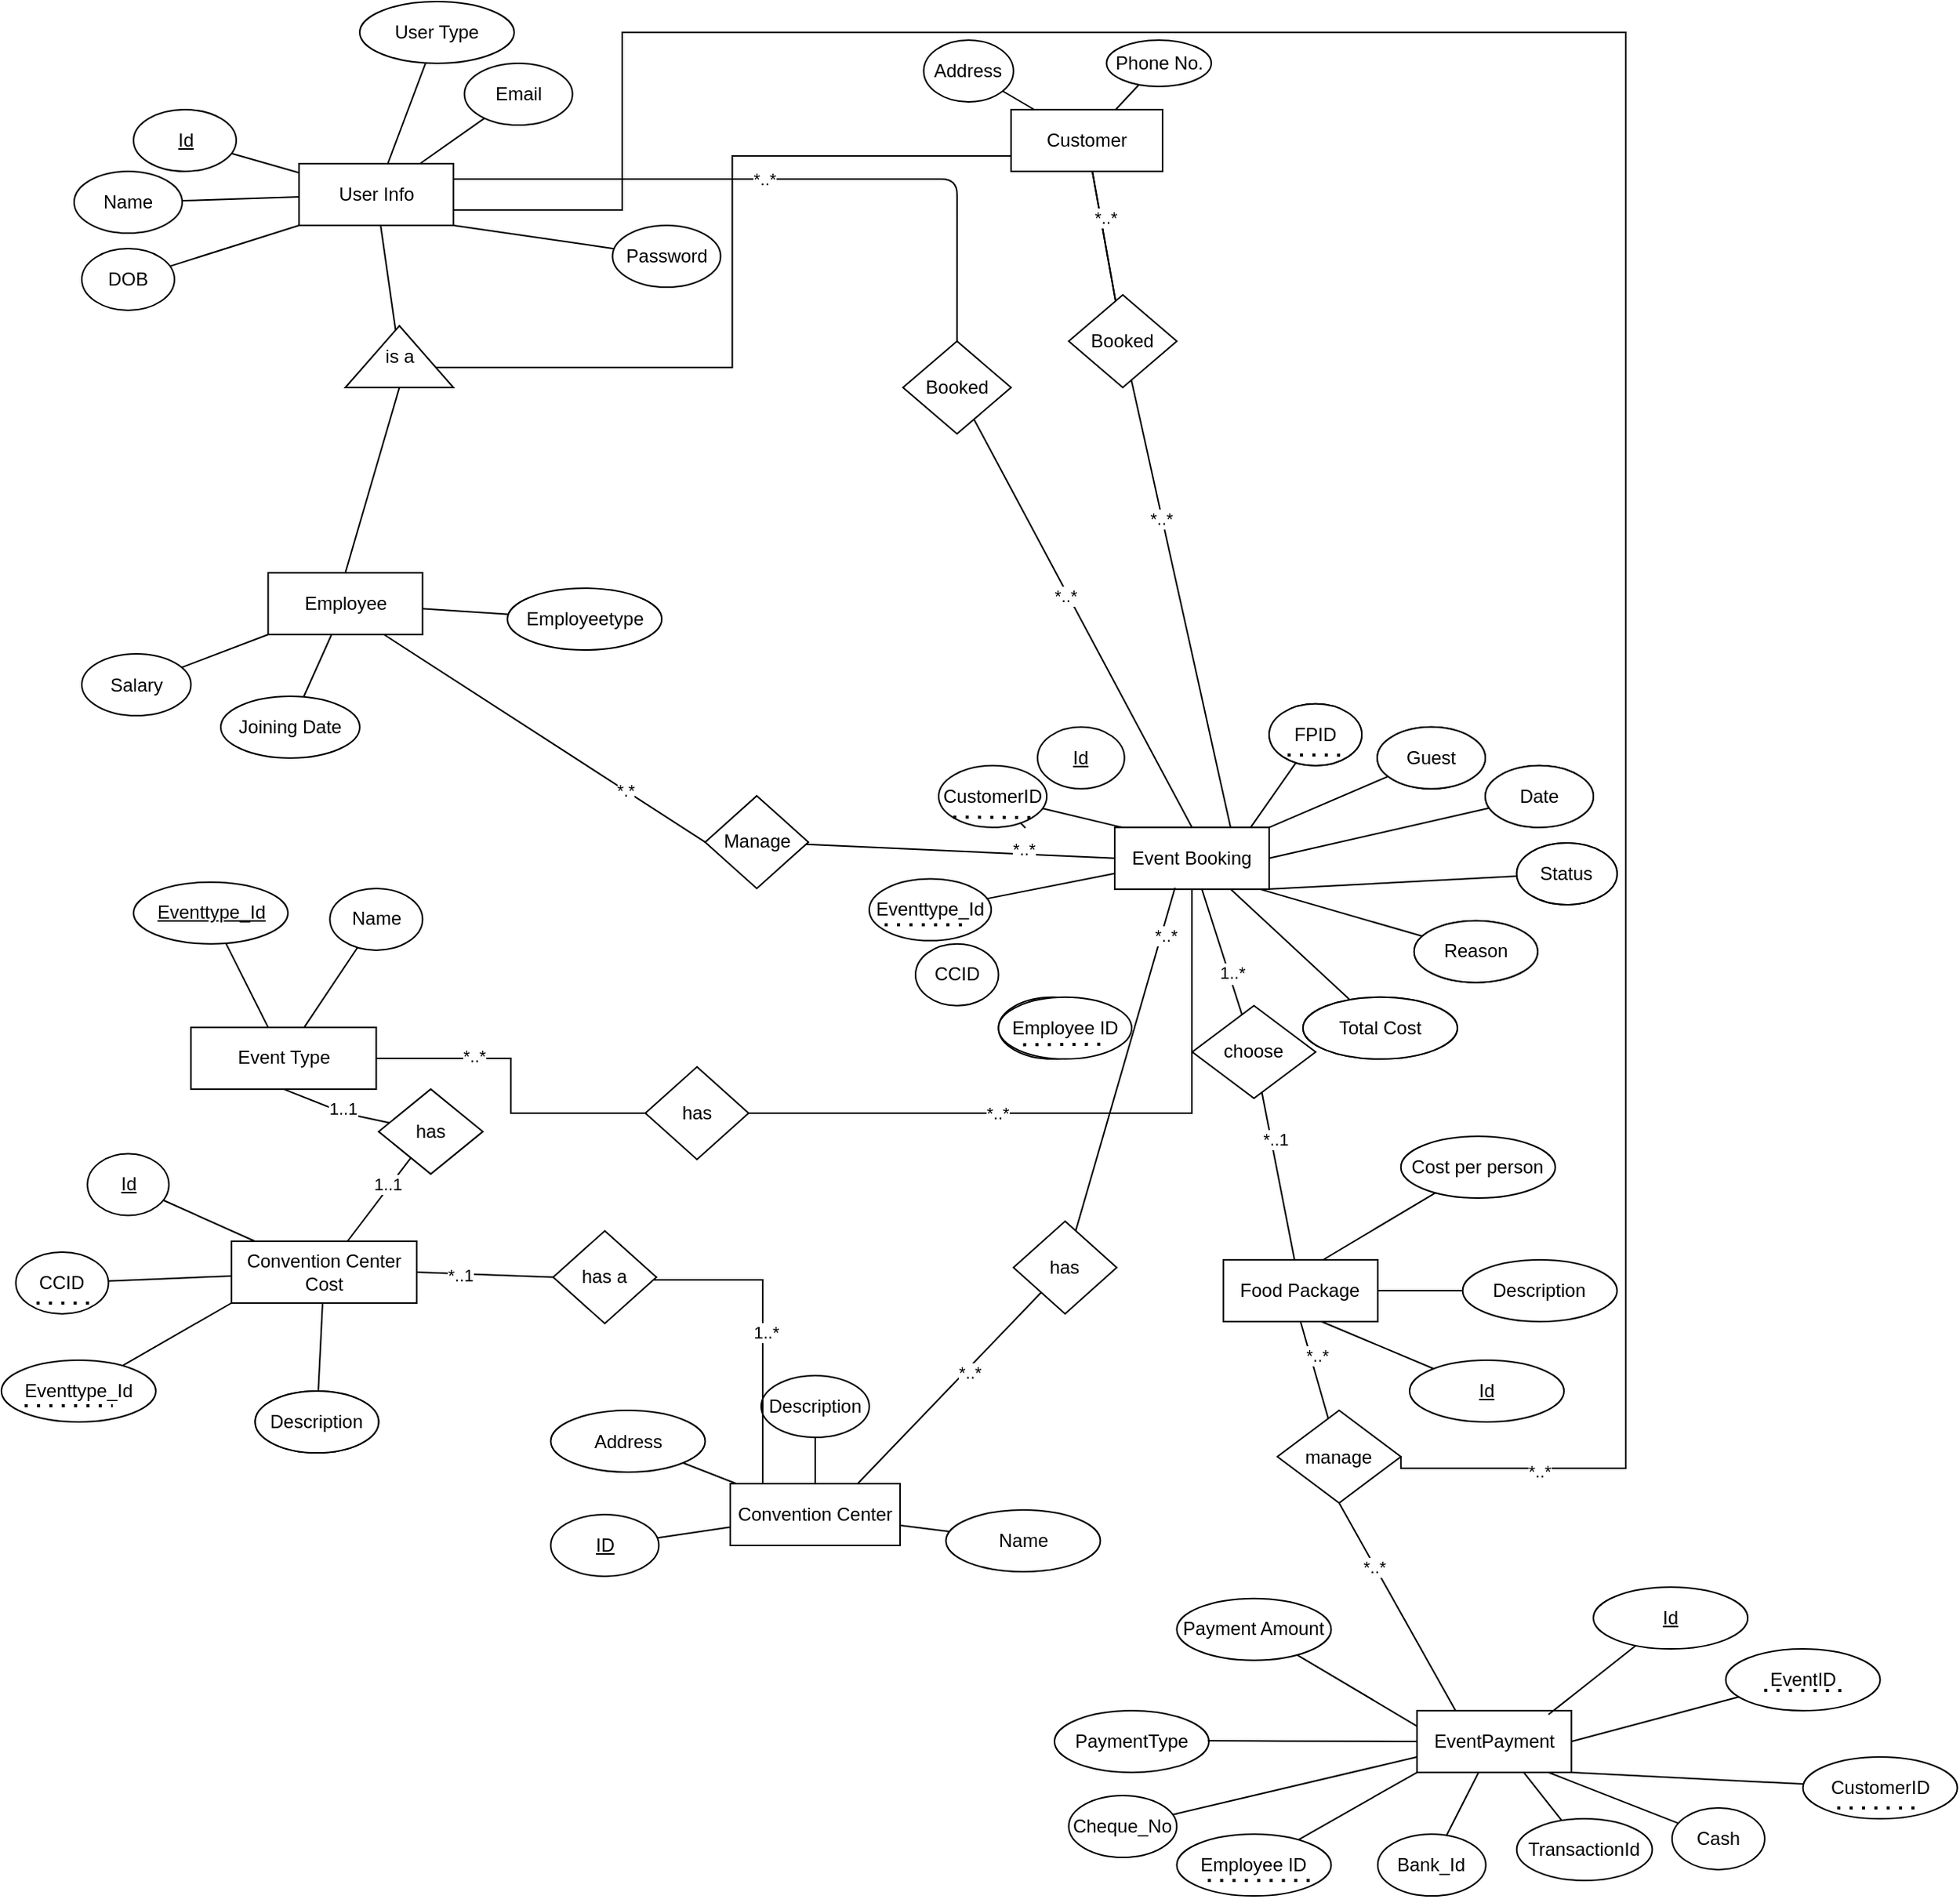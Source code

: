 <mxfile version="14.7.2" type="github">
  <diagram id="667UKBAZMkuKN2_vxPIx" name="Page-1">
    <mxGraphModel dx="854" dy="1568" grid="1" gridSize="10" guides="1" tooltips="1" connect="1" arrows="1" fold="1" page="1" pageScale="1" pageWidth="850" pageHeight="1100" math="0" shadow="0">
      <root>
        <mxCell id="0" />
        <mxCell id="1" parent="0" />
        <mxCell id="iq4_zU8uzsKBCmtEDNEx-7" value="Convention Center Cost" style="whiteSpace=wrap;html=1;align=center;" parent="1" vertex="1">
          <mxGeometry x="156.89" y="663" width="120" height="40" as="geometry" />
        </mxCell>
        <mxCell id="ZvQljmAucY4WJeobZymg-52" value="" style="edgeStyle=none;rounded=0;orthogonalLoop=1;jettySize=auto;html=1;startArrow=none;startFill=0;endArrow=none;endFill=0;" parent="1" source="iq4_zU8uzsKBCmtEDNEx-9" target="iq4_zU8uzsKBCmtEDNEx-7" edge="1">
          <mxGeometry relative="1" as="geometry" />
        </mxCell>
        <mxCell id="iq4_zU8uzsKBCmtEDNEx-9" value="CCID" style="ellipse;whiteSpace=wrap;html=1;align=center;" parent="1" vertex="1">
          <mxGeometry x="17.25" y="670" width="60" height="40" as="geometry" />
        </mxCell>
        <mxCell id="ZvQljmAucY4WJeobZymg-53" value="" style="edgeStyle=none;rounded=0;orthogonalLoop=1;jettySize=auto;html=1;startArrow=none;startFill=0;endArrow=none;endFill=0;entryX=0;entryY=1;entryDx=0;entryDy=0;" parent="1" source="iq4_zU8uzsKBCmtEDNEx-10" target="iq4_zU8uzsKBCmtEDNEx-7" edge="1">
          <mxGeometry relative="1" as="geometry" />
        </mxCell>
        <mxCell id="iq4_zU8uzsKBCmtEDNEx-10" value="Eventtype_Id" style="ellipse;whiteSpace=wrap;html=1;align=center;" parent="1" vertex="1">
          <mxGeometry x="7.92" y="740" width="100" height="40" as="geometry" />
        </mxCell>
        <mxCell id="iq4_zU8uzsKBCmtEDNEx-11" value="Description" style="ellipse;whiteSpace=wrap;html=1;align=center;" parent="1" vertex="1">
          <mxGeometry x="172.25" y="760" width="80" height="40" as="geometry" />
        </mxCell>
        <mxCell id="ZvQljmAucY4WJeobZymg-54" value="" style="edgeStyle=none;rounded=0;orthogonalLoop=1;jettySize=auto;html=1;startArrow=none;startFill=0;endArrow=none;endFill=0;" parent="1" source="iq4_zU8uzsKBCmtEDNEx-16" target="iq4_zU8uzsKBCmtEDNEx-7" edge="1">
          <mxGeometry relative="1" as="geometry" />
        </mxCell>
        <mxCell id="iq4_zU8uzsKBCmtEDNEx-16" value="Description" style="ellipse;whiteSpace=wrap;html=1;align=center;" parent="1" vertex="1">
          <mxGeometry x="172.25" y="760" width="80" height="40" as="geometry" />
        </mxCell>
        <mxCell id="ZvQljmAucY4WJeobZymg-81" value="" style="edgeStyle=none;rounded=0;orthogonalLoop=1;jettySize=auto;html=1;startArrow=none;startFill=0;endArrow=none;endFill=0;" parent="1" source="iq4_zU8uzsKBCmtEDNEx-24" target="iq4_zU8uzsKBCmtEDNEx-34" edge="1">
          <mxGeometry relative="1" as="geometry" />
        </mxCell>
        <mxCell id="iq4_zU8uzsKBCmtEDNEx-24" value="User Type" style="ellipse;whiteSpace=wrap;html=1;align=center;" parent="1" vertex="1">
          <mxGeometry x="240.0" y="-140.0" width="100" height="40" as="geometry" />
        </mxCell>
        <mxCell id="iq4_zU8uzsKBCmtEDNEx-34" value="User Info" style="whiteSpace=wrap;html=1;align=center;" parent="1" vertex="1">
          <mxGeometry x="200.69" y="-35" width="100" height="40" as="geometry" />
        </mxCell>
        <mxCell id="ZvQljmAucY4WJeobZymg-86" value="" style="edgeStyle=none;rounded=0;orthogonalLoop=1;jettySize=auto;html=1;startArrow=none;startFill=0;endArrow=none;endFill=0;" parent="1" source="iq4_zU8uzsKBCmtEDNEx-36" target="iq4_zU8uzsKBCmtEDNEx-34" edge="1">
          <mxGeometry relative="1" as="geometry" />
        </mxCell>
        <mxCell id="iq4_zU8uzsKBCmtEDNEx-36" value="Name" style="ellipse;whiteSpace=wrap;html=1;align=center;" parent="1" vertex="1">
          <mxGeometry x="55.01" y="-30" width="70" height="40" as="geometry" />
        </mxCell>
        <mxCell id="ZvQljmAucY4WJeobZymg-87" value="" style="edgeStyle=none;rounded=0;orthogonalLoop=1;jettySize=auto;html=1;startArrow=none;startFill=0;endArrow=none;endFill=0;entryX=0;entryY=1;entryDx=0;entryDy=0;" parent="1" source="iq4_zU8uzsKBCmtEDNEx-37" target="iq4_zU8uzsKBCmtEDNEx-34" edge="1">
          <mxGeometry relative="1" as="geometry" />
        </mxCell>
        <mxCell id="iq4_zU8uzsKBCmtEDNEx-37" value="DOB" style="ellipse;whiteSpace=wrap;html=1;align=center;" parent="1" vertex="1">
          <mxGeometry x="60" y="20" width="60" height="40" as="geometry" />
        </mxCell>
        <mxCell id="FkGovBZL00Y8VWw1nEfv-1" value="" style="rounded=0;orthogonalLoop=1;jettySize=auto;html=1;endArrow=none;endFill=0;" parent="1" source="iq4_zU8uzsKBCmtEDNEx-38" target="eFthh9odj2DSjUtI8JYg-9" edge="1">
          <mxGeometry relative="1" as="geometry" />
        </mxCell>
        <mxCell id="iq4_zU8uzsKBCmtEDNEx-38" value="Address" style="ellipse;whiteSpace=wrap;html=1;align=center;" parent="1" vertex="1">
          <mxGeometry x="605.28" y="-115" width="58.14" height="40" as="geometry" />
        </mxCell>
        <mxCell id="ZvQljmAucY4WJeobZymg-89" value="" style="rounded=0;orthogonalLoop=1;jettySize=auto;html=1;startArrow=none;startFill=0;endArrow=none;endFill=0;" parent="1" source="iq4_zU8uzsKBCmtEDNEx-39" target="iq4_zU8uzsKBCmtEDNEx-34" edge="1">
          <mxGeometry relative="1" as="geometry" />
        </mxCell>
        <mxCell id="iq4_zU8uzsKBCmtEDNEx-39" value="Email" style="ellipse;whiteSpace=wrap;html=1;align=center;" parent="1" vertex="1">
          <mxGeometry x="307.81" y="-100" width="70" height="40" as="geometry" />
        </mxCell>
        <mxCell id="FkGovBZL00Y8VWw1nEfv-2" value="" style="edgeStyle=none;rounded=0;orthogonalLoop=1;jettySize=auto;html=1;endArrow=none;endFill=0;" parent="1" source="iq4_zU8uzsKBCmtEDNEx-40" target="eFthh9odj2DSjUtI8JYg-9" edge="1">
          <mxGeometry relative="1" as="geometry" />
        </mxCell>
        <mxCell id="iq4_zU8uzsKBCmtEDNEx-40" value="Phone No." style="ellipse;whiteSpace=wrap;html=1;align=center;" parent="1" vertex="1">
          <mxGeometry x="723.73" y="-115" width="67.82" height="30" as="geometry" />
        </mxCell>
        <mxCell id="iq4_zU8uzsKBCmtEDNEx-41" value="" style="line;strokeWidth=1;rotatable=0;dashed=0;labelPosition=right;align=left;verticalAlign=middle;spacingTop=0;spacingLeft=6;points=[];portConstraint=eastwest;" parent="1" vertex="1">
          <mxGeometry x="257.5" y="-80" height="10" as="geometry" />
        </mxCell>
        <mxCell id="iq4_zU8uzsKBCmtEDNEx-103" value="Employee" style="whiteSpace=wrap;html=1;align=center;" parent="1" vertex="1">
          <mxGeometry x="180.69" y="230" width="100" height="40" as="geometry" />
        </mxCell>
        <mxCell id="ZvQljmAucY4WJeobZymg-62" value="" style="edgeStyle=none;rounded=0;orthogonalLoop=1;jettySize=auto;html=1;startArrow=none;startFill=0;endArrow=none;endFill=0;" parent="1" source="iq4_zU8uzsKBCmtEDNEx-105" target="iq4_zU8uzsKBCmtEDNEx-103" edge="1">
          <mxGeometry relative="1" as="geometry" />
        </mxCell>
        <mxCell id="iq4_zU8uzsKBCmtEDNEx-105" value="Joining Date" style="ellipse;whiteSpace=wrap;html=1;align=center;" parent="1" vertex="1">
          <mxGeometry x="150" y="310" width="90" height="40" as="geometry" />
        </mxCell>
        <mxCell id="ZvQljmAucY4WJeobZymg-63" value="" style="edgeStyle=none;rounded=0;orthogonalLoop=1;jettySize=auto;html=1;startArrow=none;startFill=0;endArrow=none;endFill=0;" parent="1" source="iq4_zU8uzsKBCmtEDNEx-112" target="iq4_zU8uzsKBCmtEDNEx-103" edge="1">
          <mxGeometry relative="1" as="geometry" />
        </mxCell>
        <mxCell id="iq4_zU8uzsKBCmtEDNEx-112" value="Employeetype" style="ellipse;whiteSpace=wrap;html=1;align=center;" parent="1" vertex="1">
          <mxGeometry x="335.64" y="240" width="100" height="40" as="geometry" />
        </mxCell>
        <mxCell id="ZvQljmAucY4WJeobZymg-61" value="" style="edgeStyle=none;rounded=0;orthogonalLoop=1;jettySize=auto;html=1;startArrow=none;startFill=0;endArrow=none;endFill=0;entryX=0;entryY=1;entryDx=0;entryDy=0;" parent="1" source="iq4_zU8uzsKBCmtEDNEx-113" target="iq4_zU8uzsKBCmtEDNEx-103" edge="1">
          <mxGeometry relative="1" as="geometry" />
        </mxCell>
        <mxCell id="iq4_zU8uzsKBCmtEDNEx-113" value="Salary" style="ellipse;whiteSpace=wrap;html=1;align=center;" parent="1" vertex="1">
          <mxGeometry x="60" y="282.5" width="70.69" height="40" as="geometry" />
        </mxCell>
        <mxCell id="Gzfp780XZHJY38I-ThZH-5" value="" style="edgeStyle=none;rounded=0;orthogonalLoop=1;jettySize=auto;html=1;endArrow=none;endFill=0;entryX=0.5;entryY=0;entryDx=0;entryDy=0;exitX=0;exitY=0.5;exitDx=0;exitDy=0;" parent="1" source="3g2rc1PWCCfqW4LrIphg-3" target="iq4_zU8uzsKBCmtEDNEx-103" edge="1">
          <mxGeometry relative="1" as="geometry">
            <mxPoint x="259.263" y="123.885" as="sourcePoint" />
          </mxGeometry>
        </mxCell>
        <mxCell id="3g2rc1PWCCfqW4LrIphg-2" value="" style="edgeStyle=orthogonalEdgeStyle;rounded=0;orthogonalLoop=1;jettySize=auto;html=1;entryX=0;entryY=0.75;entryDx=0;entryDy=0;endArrow=none;endFill=0;exitX=0.325;exitY=0.821;exitDx=0;exitDy=0;exitPerimeter=0;" parent="1" source="3g2rc1PWCCfqW4LrIphg-3" target="eFthh9odj2DSjUtI8JYg-9" edge="1">
          <mxGeometry relative="1" as="geometry">
            <mxPoint x="297.25" y="100" as="sourcePoint" />
          </mxGeometry>
        </mxCell>
        <mxCell id="iq4_zU8uzsKBCmtEDNEx-152" value="Event" style="whiteSpace=wrap;html=1;align=center;" parent="1" vertex="1">
          <mxGeometry x="729.04" y="394.91" width="100" height="40" as="geometry" />
        </mxCell>
        <mxCell id="ZvQljmAucY4WJeobZymg-48" value="" style="edgeStyle=none;rounded=0;orthogonalLoop=1;jettySize=auto;html=1;startArrow=none;startFill=0;endArrow=none;endFill=0;entryX=0.09;entryY=0.026;entryDx=0;entryDy=0;entryPerimeter=0;" parent="1" source="iq4_zU8uzsKBCmtEDNEx-154" target="iq4_zU8uzsKBCmtEDNEx-175" edge="1">
          <mxGeometry relative="1" as="geometry">
            <mxPoint x="750" y="390" as="targetPoint" />
          </mxGeometry>
        </mxCell>
        <mxCell id="iq4_zU8uzsKBCmtEDNEx-154" value="CustomerID" style="ellipse;whiteSpace=wrap;html=1;align=center;" parent="1" vertex="1">
          <mxGeometry x="615" y="354.91" width="70" height="40" as="geometry" />
        </mxCell>
        <mxCell id="iq4_zU8uzsKBCmtEDNEx-157" value="FPID" style="ellipse;whiteSpace=wrap;html=1;align=center;" parent="1" vertex="1">
          <mxGeometry x="829.04" y="314.91" width="60" height="40" as="geometry" />
        </mxCell>
        <mxCell id="iq4_zU8uzsKBCmtEDNEx-158" value="Guest" style="ellipse;whiteSpace=wrap;html=1;align=center;" parent="1" vertex="1">
          <mxGeometry x="899.04" y="329.91" width="70" height="40" as="geometry" />
        </mxCell>
        <mxCell id="iq4_zU8uzsKBCmtEDNEx-159" value="Date" style="ellipse;whiteSpace=wrap;html=1;align=center;" parent="1" vertex="1">
          <mxGeometry x="969.04" y="354.91" width="70" height="40" as="geometry" />
        </mxCell>
        <mxCell id="iq4_zU8uzsKBCmtEDNEx-160" value="Status" style="ellipse;whiteSpace=wrap;html=1;align=center;" parent="1" vertex="1">
          <mxGeometry x="989.37" y="404.95" width="65" height="40" as="geometry" />
        </mxCell>
        <mxCell id="iq4_zU8uzsKBCmtEDNEx-161" value="Reason" style="ellipse;whiteSpace=wrap;html=1;align=center;" parent="1" vertex="1">
          <mxGeometry x="922.93" y="455.35" width="80" height="40" as="geometry" />
        </mxCell>
        <mxCell id="iq4_zU8uzsKBCmtEDNEx-162" value="Employee ID" style="ellipse;whiteSpace=wrap;html=1;align=center;" parent="1" vertex="1">
          <mxGeometry x="653.73" y="504.91" width="70" height="40" as="geometry" />
        </mxCell>
        <mxCell id="iq4_zU8uzsKBCmtEDNEx-163" value="Total Cost" style="ellipse;whiteSpace=wrap;html=1;align=center;" parent="1" vertex="1">
          <mxGeometry x="850.96" y="504.91" width="100" height="40" as="geometry" />
        </mxCell>
        <mxCell id="iq4_zU8uzsKBCmtEDNEx-175" value="Event Booking" style="whiteSpace=wrap;html=1;align=center;" parent="1" vertex="1">
          <mxGeometry x="729.04" y="394.91" width="100" height="40" as="geometry" />
        </mxCell>
        <mxCell id="ZvQljmAucY4WJeobZymg-37" value="" style="edgeStyle=none;rounded=0;orthogonalLoop=1;jettySize=auto;html=1;startArrow=none;startFill=0;endArrow=none;endFill=0;entryX=0.88;entryY=0.001;entryDx=0;entryDy=0;entryPerimeter=0;" parent="1" source="iq4_zU8uzsKBCmtEDNEx-180" target="iq4_zU8uzsKBCmtEDNEx-175" edge="1">
          <mxGeometry relative="1" as="geometry" />
        </mxCell>
        <mxCell id="iq4_zU8uzsKBCmtEDNEx-180" value="FPID" style="ellipse;whiteSpace=wrap;html=1;align=center;" parent="1" vertex="1">
          <mxGeometry x="829.04" y="314.91" width="60" height="40" as="geometry" />
        </mxCell>
        <mxCell id="ZvQljmAucY4WJeobZymg-38" value="" style="edgeStyle=none;rounded=0;orthogonalLoop=1;jettySize=auto;html=1;startArrow=none;startFill=0;endArrow=none;endFill=0;entryX=1;entryY=0;entryDx=0;entryDy=0;" parent="1" source="iq4_zU8uzsKBCmtEDNEx-181" target="iq4_zU8uzsKBCmtEDNEx-175" edge="1">
          <mxGeometry relative="1" as="geometry" />
        </mxCell>
        <mxCell id="iq4_zU8uzsKBCmtEDNEx-181" value="Guest" style="ellipse;whiteSpace=wrap;html=1;align=center;" parent="1" vertex="1">
          <mxGeometry x="899.04" y="329.91" width="70" height="40" as="geometry" />
        </mxCell>
        <mxCell id="ZvQljmAucY4WJeobZymg-40" value="" style="edgeStyle=none;rounded=0;orthogonalLoop=1;jettySize=auto;html=1;startArrow=none;startFill=0;endArrow=none;endFill=0;entryX=1;entryY=0.5;entryDx=0;entryDy=0;" parent="1" source="iq4_zU8uzsKBCmtEDNEx-182" target="iq4_zU8uzsKBCmtEDNEx-175" edge="1">
          <mxGeometry relative="1" as="geometry">
            <mxPoint x="964" y="361" as="targetPoint" />
          </mxGeometry>
        </mxCell>
        <mxCell id="iq4_zU8uzsKBCmtEDNEx-182" value="Date" style="ellipse;whiteSpace=wrap;html=1;align=center;" parent="1" vertex="1">
          <mxGeometry x="969.04" y="354.91" width="70" height="40" as="geometry" />
        </mxCell>
        <mxCell id="ZvQljmAucY4WJeobZymg-41" value="" style="edgeStyle=none;rounded=0;orthogonalLoop=1;jettySize=auto;html=1;startArrow=none;startFill=0;endArrow=none;endFill=0;entryX=1;entryY=1;entryDx=0;entryDy=0;" parent="1" source="iq4_zU8uzsKBCmtEDNEx-183" target="iq4_zU8uzsKBCmtEDNEx-175" edge="1">
          <mxGeometry relative="1" as="geometry" />
        </mxCell>
        <mxCell id="iq4_zU8uzsKBCmtEDNEx-183" value="Status" style="ellipse;whiteSpace=wrap;html=1;align=center;" parent="1" vertex="1">
          <mxGeometry x="989.37" y="404.95" width="65" height="40" as="geometry" />
        </mxCell>
        <mxCell id="ZvQljmAucY4WJeobZymg-42" value="" style="edgeStyle=none;rounded=0;orthogonalLoop=1;jettySize=auto;html=1;startArrow=none;startFill=0;endArrow=none;endFill=0;entryX=0.94;entryY=1.001;entryDx=0;entryDy=0;entryPerimeter=0;" parent="1" source="iq4_zU8uzsKBCmtEDNEx-184" target="iq4_zU8uzsKBCmtEDNEx-175" edge="1">
          <mxGeometry relative="1" as="geometry" />
        </mxCell>
        <mxCell id="iq4_zU8uzsKBCmtEDNEx-184" value="Reason" style="ellipse;whiteSpace=wrap;html=1;align=center;" parent="1" vertex="1">
          <mxGeometry x="922.93" y="455.35" width="80" height="40" as="geometry" />
        </mxCell>
        <mxCell id="iq4_zU8uzsKBCmtEDNEx-185" value="Employee ID" style="ellipse;whiteSpace=wrap;html=1;align=center;" parent="1" vertex="1">
          <mxGeometry x="653.73" y="504.91" width="86.27" height="40" as="geometry" />
        </mxCell>
        <mxCell id="ZvQljmAucY4WJeobZymg-43" value="" style="edgeStyle=none;rounded=0;orthogonalLoop=1;jettySize=auto;html=1;startArrow=none;startFill=0;endArrow=none;endFill=0;entryX=0.75;entryY=1;entryDx=0;entryDy=0;" parent="1" source="iq4_zU8uzsKBCmtEDNEx-186" target="iq4_zU8uzsKBCmtEDNEx-175" edge="1">
          <mxGeometry relative="1" as="geometry" />
        </mxCell>
        <mxCell id="iq4_zU8uzsKBCmtEDNEx-186" value="Total Cost" style="ellipse;whiteSpace=wrap;html=1;align=center;" parent="1" vertex="1">
          <mxGeometry x="850.96" y="504.91" width="100" height="40" as="geometry" />
        </mxCell>
        <mxCell id="iq4_zU8uzsKBCmtEDNEx-198" value="Event Type" style="rounded=0;whiteSpace=wrap;html=1;" parent="1" vertex="1">
          <mxGeometry x="130.69" y="524.45" width="120" height="40" as="geometry" />
        </mxCell>
        <mxCell id="ZvQljmAucY4WJeobZymg-59" value="" style="edgeStyle=none;rounded=0;orthogonalLoop=1;jettySize=auto;html=1;startArrow=none;startFill=0;endArrow=none;endFill=0;" parent="1" source="iq4_zU8uzsKBCmtEDNEx-200" target="iq4_zU8uzsKBCmtEDNEx-198" edge="1">
          <mxGeometry relative="1" as="geometry" />
        </mxCell>
        <mxCell id="iq4_zU8uzsKBCmtEDNEx-200" value="Name" style="ellipse;whiteSpace=wrap;html=1;align=center;" parent="1" vertex="1">
          <mxGeometry x="220.69" y="434.45" width="60" height="40" as="geometry" />
        </mxCell>
        <mxCell id="ZvQljmAucY4WJeobZymg-58" value="" style="edgeStyle=none;rounded=0;orthogonalLoop=1;jettySize=auto;html=1;startArrow=none;startFill=0;endArrow=none;endFill=0;" parent="1" source="iq4_zU8uzsKBCmtEDNEx-203" target="iq4_zU8uzsKBCmtEDNEx-198" edge="1">
          <mxGeometry relative="1" as="geometry" />
        </mxCell>
        <mxCell id="iq4_zU8uzsKBCmtEDNEx-203" value="Eventtype_Id" style="ellipse;whiteSpace=wrap;html=1;align=center;fontStyle=4;" parent="1" vertex="1">
          <mxGeometry x="93.5" y="430.35" width="100" height="40" as="geometry" />
        </mxCell>
        <mxCell id="iq4_zU8uzsKBCmtEDNEx-205" value="Id" style="ellipse;whiteSpace=wrap;html=1;align=center;fontStyle=4;" parent="1" vertex="1">
          <mxGeometry x="679.04" y="329.91" width="56.27" height="40" as="geometry" />
        </mxCell>
        <mxCell id="ZvQljmAucY4WJeobZymg-46" value="" style="edgeStyle=none;rounded=0;orthogonalLoop=1;jettySize=auto;html=1;startArrow=none;startFill=0;endArrow=none;endFill=0;" parent="1" source="iq4_zU8uzsKBCmtEDNEx-206" target="iq4_zU8uzsKBCmtEDNEx-175" edge="1">
          <mxGeometry relative="1" as="geometry" />
        </mxCell>
        <mxCell id="iq4_zU8uzsKBCmtEDNEx-206" value="Eventtype_Id" style="ellipse;whiteSpace=wrap;html=1;align=center;" parent="1" vertex="1">
          <mxGeometry x="570" y="428.3" width="79.04" height="40" as="geometry" />
        </mxCell>
        <mxCell id="iq4_zU8uzsKBCmtEDNEx-208" value="CCID" style="ellipse;whiteSpace=wrap;html=1;align=center;" parent="1" vertex="1">
          <mxGeometry x="600" y="470.35" width="53.73" height="40" as="geometry" />
        </mxCell>
        <mxCell id="iq4_zU8uzsKBCmtEDNEx-222" value="Food Package" style="whiteSpace=wrap;html=1;align=center;" parent="1" vertex="1">
          <mxGeometry x="799.37" y="675" width="100" height="40" as="geometry" />
        </mxCell>
        <mxCell id="ZvQljmAucY4WJeobZymg-35" value="" style="edgeStyle=none;rounded=0;orthogonalLoop=1;jettySize=auto;html=1;startArrow=none;startFill=0;endArrow=none;endFill=0;entryX=1;entryY=0.5;entryDx=0;entryDy=0;" parent="1" source="iq4_zU8uzsKBCmtEDNEx-224" target="iq4_zU8uzsKBCmtEDNEx-222" edge="1">
          <mxGeometry relative="1" as="geometry" />
        </mxCell>
        <mxCell id="iq4_zU8uzsKBCmtEDNEx-224" value="Description" style="ellipse;whiteSpace=wrap;html=1;align=center;" parent="1" vertex="1">
          <mxGeometry x="954.37" y="675" width="100" height="40" as="geometry" />
        </mxCell>
        <mxCell id="ZvQljmAucY4WJeobZymg-36" value="" style="edgeStyle=none;rounded=0;orthogonalLoop=1;jettySize=auto;html=1;startArrow=none;startFill=0;endArrow=none;endFill=0;entryX=0.646;entryY=0;entryDx=0;entryDy=0;entryPerimeter=0;" parent="1" source="iq4_zU8uzsKBCmtEDNEx-225" target="iq4_zU8uzsKBCmtEDNEx-222" edge="1">
          <mxGeometry relative="1" as="geometry" />
        </mxCell>
        <mxCell id="iq4_zU8uzsKBCmtEDNEx-225" value="Cost per person" style="ellipse;whiteSpace=wrap;html=1;align=center;" parent="1" vertex="1">
          <mxGeometry x="914.37" y="595" width="100" height="40" as="geometry" />
        </mxCell>
        <mxCell id="ZvQljmAucY4WJeobZymg-34" value="" style="rounded=0;orthogonalLoop=1;jettySize=auto;html=1;startArrow=none;startFill=0;endArrow=none;endFill=0;entryX=0.636;entryY=1;entryDx=0;entryDy=0;entryPerimeter=0;" parent="1" source="iq4_zU8uzsKBCmtEDNEx-229" target="iq4_zU8uzsKBCmtEDNEx-222" edge="1">
          <mxGeometry relative="1" as="geometry" />
        </mxCell>
        <mxCell id="iq4_zU8uzsKBCmtEDNEx-229" value="Id" style="ellipse;whiteSpace=wrap;html=1;align=center;fontStyle=4;" parent="1" vertex="1">
          <mxGeometry x="920" y="740" width="100" height="40" as="geometry" />
        </mxCell>
        <mxCell id="ZvQljmAucY4WJeobZymg-51" value="" style="edgeStyle=none;rounded=0;orthogonalLoop=1;jettySize=auto;html=1;startArrow=none;startFill=0;endArrow=none;endFill=0;" parent="1" source="iq4_zU8uzsKBCmtEDNEx-230" target="iq4_zU8uzsKBCmtEDNEx-7" edge="1">
          <mxGeometry relative="1" as="geometry" />
        </mxCell>
        <mxCell id="iq4_zU8uzsKBCmtEDNEx-230" value="Id" style="ellipse;whiteSpace=wrap;html=1;align=center;fontStyle=4;" parent="1" vertex="1">
          <mxGeometry x="63.63" y="606.25" width="52.75" height="40" as="geometry" />
        </mxCell>
        <mxCell id="iq4_zU8uzsKBCmtEDNEx-231" value="Convention Center" style="whiteSpace=wrap;html=1;align=center;" parent="1" vertex="1">
          <mxGeometry x="480" y="820" width="110" height="40" as="geometry" />
        </mxCell>
        <mxCell id="ZvQljmAucY4WJeobZymg-28" value="" style="edgeStyle=none;rounded=0;orthogonalLoop=1;jettySize=auto;html=1;startArrow=none;startFill=0;endArrow=none;endFill=0;" parent="1" source="iq4_zU8uzsKBCmtEDNEx-232" target="iq4_zU8uzsKBCmtEDNEx-231" edge="1">
          <mxGeometry relative="1" as="geometry" />
        </mxCell>
        <mxCell id="iq4_zU8uzsKBCmtEDNEx-232" value="ID" style="ellipse;whiteSpace=wrap;html=1;align=center;fontStyle=4;" parent="1" vertex="1">
          <mxGeometry x="363.73" y="840" width="70" height="40" as="geometry" />
        </mxCell>
        <mxCell id="ZvQljmAucY4WJeobZymg-27" value="" style="edgeStyle=none;rounded=0;orthogonalLoop=1;jettySize=auto;html=1;startArrow=none;startFill=0;endArrow=none;endFill=0;" parent="1" source="iq4_zU8uzsKBCmtEDNEx-240" target="iq4_zU8uzsKBCmtEDNEx-231" edge="1">
          <mxGeometry relative="1" as="geometry" />
        </mxCell>
        <mxCell id="iq4_zU8uzsKBCmtEDNEx-240" value="Address" style="ellipse;whiteSpace=wrap;html=1;align=center;" parent="1" vertex="1">
          <mxGeometry x="363.73" y="772.5" width="100" height="40" as="geometry" />
        </mxCell>
        <mxCell id="ZvQljmAucY4WJeobZymg-30" value="" style="edgeStyle=none;rounded=0;orthogonalLoop=1;jettySize=auto;html=1;startArrow=none;startFill=0;endArrow=none;endFill=0;" parent="1" source="iq4_zU8uzsKBCmtEDNEx-241" target="iq4_zU8uzsKBCmtEDNEx-231" edge="1">
          <mxGeometry relative="1" as="geometry" />
        </mxCell>
        <mxCell id="iq4_zU8uzsKBCmtEDNEx-241" value="Description" style="ellipse;whiteSpace=wrap;html=1;align=center;" parent="1" vertex="1">
          <mxGeometry x="500" y="750" width="70" height="40" as="geometry" />
        </mxCell>
        <mxCell id="ZvQljmAucY4WJeobZymg-29" value="" style="edgeStyle=none;rounded=0;orthogonalLoop=1;jettySize=auto;html=1;startArrow=none;startFill=0;endArrow=none;endFill=0;" parent="1" source="iq4_zU8uzsKBCmtEDNEx-242" target="iq4_zU8uzsKBCmtEDNEx-231" edge="1">
          <mxGeometry relative="1" as="geometry" />
        </mxCell>
        <mxCell id="iq4_zU8uzsKBCmtEDNEx-242" value="Name" style="ellipse;whiteSpace=wrap;html=1;align=center;" parent="1" vertex="1">
          <mxGeometry x="619.7" y="837.01" width="100" height="40" as="geometry" />
        </mxCell>
        <mxCell id="iq4_zU8uzsKBCmtEDNEx-243" value="EventPayment" style="whiteSpace=wrap;html=1;align=center;" parent="1" vertex="1">
          <mxGeometry x="924.78" y="967.01" width="100" height="40" as="geometry" />
        </mxCell>
        <mxCell id="ZvQljmAucY4WJeobZymg-19" value="" style="edgeStyle=none;rounded=0;orthogonalLoop=1;jettySize=auto;html=1;startArrow=none;startFill=0;endArrow=none;endFill=0;entryX=1;entryY=0.5;entryDx=0;entryDy=0;" parent="1" source="iq4_zU8uzsKBCmtEDNEx-245" target="iq4_zU8uzsKBCmtEDNEx-243" edge="1">
          <mxGeometry relative="1" as="geometry" />
        </mxCell>
        <mxCell id="iq4_zU8uzsKBCmtEDNEx-245" value="EventID" style="ellipse;whiteSpace=wrap;html=1;align=center;" parent="1" vertex="1">
          <mxGeometry x="1124.78" y="927.01" width="100" height="40" as="geometry" />
        </mxCell>
        <mxCell id="ZvQljmAucY4WJeobZymg-20" value="" style="edgeStyle=none;rounded=0;orthogonalLoop=1;jettySize=auto;html=1;startArrow=none;startFill=0;endArrow=none;endFill=0;entryX=1;entryY=1;entryDx=0;entryDy=0;" parent="1" source="iq4_zU8uzsKBCmtEDNEx-246" target="iq4_zU8uzsKBCmtEDNEx-243" edge="1">
          <mxGeometry relative="1" as="geometry" />
        </mxCell>
        <mxCell id="iq4_zU8uzsKBCmtEDNEx-246" value="CustomerID" style="ellipse;whiteSpace=wrap;html=1;align=center;" parent="1" vertex="1">
          <mxGeometry x="1174.78" y="997.01" width="100" height="40" as="geometry" />
        </mxCell>
        <mxCell id="iq4_zU8uzsKBCmtEDNEx-247" style="edgeStyle=orthogonalEdgeStyle;rounded=0;orthogonalLoop=1;jettySize=auto;html=1;exitX=0.5;exitY=1;exitDx=0;exitDy=0;" parent="1" edge="1">
          <mxGeometry relative="1" as="geometry">
            <mxPoint x="1098.44" y="917.01" as="sourcePoint" />
            <mxPoint x="1098.44" y="917.01" as="targetPoint" />
          </mxGeometry>
        </mxCell>
        <mxCell id="ZvQljmAucY4WJeobZymg-17" value="" style="edgeStyle=none;rounded=0;orthogonalLoop=1;jettySize=auto;html=1;startArrow=none;startFill=0;entryX=0;entryY=0.25;entryDx=0;entryDy=0;endArrow=none;endFill=0;" parent="1" source="iq4_zU8uzsKBCmtEDNEx-248" target="iq4_zU8uzsKBCmtEDNEx-243" edge="1">
          <mxGeometry relative="1" as="geometry" />
        </mxCell>
        <mxCell id="iq4_zU8uzsKBCmtEDNEx-248" value="Payment Amount" style="ellipse;whiteSpace=wrap;html=1;align=center;" parent="1" vertex="1">
          <mxGeometry x="769.2" y="894.34" width="100" height="40" as="geometry" />
        </mxCell>
        <mxCell id="iq4_zU8uzsKBCmtEDNEx-249" value="PaymentType" style="ellipse;whiteSpace=wrap;html=1;align=center;" parent="1" vertex="1">
          <mxGeometry x="690" y="967.01" width="100" height="40" as="geometry" />
        </mxCell>
        <mxCell id="eFthh9odj2DSjUtI8JYg-4" value="" style="edgeStyle=none;rounded=0;orthogonalLoop=1;jettySize=auto;html=1;endArrow=none;endFill=0;entryX=0;entryY=1;entryDx=0;entryDy=0;" parent="1" source="iq4_zU8uzsKBCmtEDNEx-250" target="iq4_zU8uzsKBCmtEDNEx-243" edge="1">
          <mxGeometry relative="1" as="geometry" />
        </mxCell>
        <mxCell id="iq4_zU8uzsKBCmtEDNEx-250" value="Employee ID" style="ellipse;whiteSpace=wrap;html=1;align=center;" parent="1" vertex="1">
          <mxGeometry x="769.2" y="1047.01" width="100" height="40" as="geometry" />
        </mxCell>
        <mxCell id="ZvQljmAucY4WJeobZymg-18" value="" style="edgeStyle=none;rounded=0;orthogonalLoop=1;jettySize=auto;html=1;startArrow=none;startFill=0;endArrow=none;endFill=0;entryX=0.852;entryY=0.063;entryDx=0;entryDy=0;entryPerimeter=0;" parent="1" source="iq4_zU8uzsKBCmtEDNEx-257" target="iq4_zU8uzsKBCmtEDNEx-243" edge="1">
          <mxGeometry relative="1" as="geometry" />
        </mxCell>
        <mxCell id="iq4_zU8uzsKBCmtEDNEx-257" value="Id" style="ellipse;whiteSpace=wrap;html=1;align=center;fontStyle=4;" parent="1" vertex="1">
          <mxGeometry x="1039.04" y="887.01" width="100" height="40" as="geometry" />
        </mxCell>
        <mxCell id="ZvQljmAucY4WJeobZymg-79" value="" style="rounded=0;orthogonalLoop=1;jettySize=auto;html=1;startArrow=none;startFill=0;endArrow=none;endFill=0;entryX=1;entryY=1;entryDx=0;entryDy=0;" parent="1" source="Gzfp780XZHJY38I-ThZH-1" target="iq4_zU8uzsKBCmtEDNEx-34" edge="1">
          <mxGeometry relative="1" as="geometry" />
        </mxCell>
        <mxCell id="Gzfp780XZHJY38I-ThZH-1" value="Password" style="ellipse;whiteSpace=wrap;html=1;align=center;" parent="1" vertex="1">
          <mxGeometry x="403.73" y="5" width="70" height="40" as="geometry" />
        </mxCell>
        <mxCell id="ZvQljmAucY4WJeobZymg-74" value="" style="edgeStyle=none;rounded=0;orthogonalLoop=1;jettySize=auto;html=1;startArrow=none;startFill=0;endArrow=none;endFill=0;entryX=0.5;entryY=0;entryDx=0;entryDy=0;" parent="1" source="SQVfS9ZGtGnzBnDmVaWN-7" target="iq4_zU8uzsKBCmtEDNEx-175" edge="1">
          <mxGeometry relative="1" as="geometry">
            <mxPoint x="780" y="390" as="targetPoint" />
          </mxGeometry>
        </mxCell>
        <mxCell id="G7Bkg5B2__WBxhy721gZ-2" value="*..*" style="edgeLabel;html=1;align=center;verticalAlign=middle;resizable=0;points=[];" parent="ZvQljmAucY4WJeobZymg-74" vertex="1" connectable="0">
          <mxGeometry x="-0.143" y="-2" relative="1" as="geometry">
            <mxPoint as="offset" />
          </mxGeometry>
        </mxCell>
        <mxCell id="SQVfS9ZGtGnzBnDmVaWN-7" value="Booked" style="shape=rhombus;perimeter=rhombusPerimeter;whiteSpace=wrap;html=1;align=center;" parent="1" vertex="1">
          <mxGeometry x="591.86" y="80" width="70" height="60" as="geometry" />
        </mxCell>
        <mxCell id="ZvQljmAucY4WJeobZymg-69" value="" style="edgeStyle=none;rounded=0;orthogonalLoop=1;jettySize=auto;html=1;startArrow=none;startFill=0;endArrow=none;endFill=0;entryX=0;entryY=0.5;entryDx=0;entryDy=0;" parent="1" source="SQVfS9ZGtGnzBnDmVaWN-10" target="iq4_zU8uzsKBCmtEDNEx-175" edge="1">
          <mxGeometry relative="1" as="geometry" />
        </mxCell>
        <mxCell id="ZvQljmAucY4WJeobZymg-71" value="*..*" style="edgeLabel;html=1;align=center;verticalAlign=middle;resizable=0;points=[];" parent="ZvQljmAucY4WJeobZymg-69" vertex="1" connectable="0">
          <mxGeometry x="0.408" y="3" relative="1" as="geometry">
            <mxPoint as="offset" />
          </mxGeometry>
        </mxCell>
        <mxCell id="SQVfS9ZGtGnzBnDmVaWN-10" value="Manage" style="shape=rhombus;perimeter=rhombusPerimeter;whiteSpace=wrap;html=1;align=center;" parent="1" vertex="1">
          <mxGeometry x="463.73" y="374.45" width="66.88" height="60" as="geometry" />
        </mxCell>
        <mxCell id="SQVfS9ZGtGnzBnDmVaWN-21" style="edgeStyle=none;rounded=0;orthogonalLoop=1;jettySize=auto;html=1;exitX=0;exitY=0.5;exitDx=0;exitDy=0;exitPerimeter=0;endArrow=none;endFill=0;" parent="1" target="iq4_zU8uzsKBCmtEDNEx-154" edge="1">
          <mxGeometry relative="1" as="geometry">
            <mxPoint x="671.144" y="395.26" as="sourcePoint" />
          </mxGeometry>
        </mxCell>
        <mxCell id="SQVfS9ZGtGnzBnDmVaWN-22" value="has" style="shape=rhombus;perimeter=rhombusPerimeter;whiteSpace=wrap;html=1;align=center;" parent="1" vertex="1">
          <mxGeometry x="425" y="550" width="66.88" height="60" as="geometry" />
        </mxCell>
        <mxCell id="SQVfS9ZGtGnzBnDmVaWN-26" value="" style="endArrow=none;html=1;rounded=0;edgeStyle=orthogonalEdgeStyle;exitX=1;exitY=0.5;exitDx=0;exitDy=0;entryX=0;entryY=0.5;entryDx=0;entryDy=0;" parent="1" source="iq4_zU8uzsKBCmtEDNEx-198" target="SQVfS9ZGtGnzBnDmVaWN-22" edge="1">
          <mxGeometry width="50" height="50" relative="1" as="geometry">
            <mxPoint x="380" y="510" as="sourcePoint" />
            <mxPoint x="430" y="460" as="targetPoint" />
          </mxGeometry>
        </mxCell>
        <mxCell id="q_C999zqjbktV4nSLGJg-3" value="*..*" style="edgeLabel;html=1;align=center;verticalAlign=middle;resizable=0;points=[];" parent="SQVfS9ZGtGnzBnDmVaWN-26" vertex="1" connectable="0">
          <mxGeometry x="-0.397" y="2" relative="1" as="geometry">
            <mxPoint as="offset" />
          </mxGeometry>
        </mxCell>
        <mxCell id="SQVfS9ZGtGnzBnDmVaWN-27" value="" style="endArrow=none;html=1;rounded=0;edgeStyle=orthogonalEdgeStyle;exitX=0.5;exitY=1;exitDx=0;exitDy=0;entryX=1;entryY=0.5;entryDx=0;entryDy=0;" parent="1" source="iq4_zU8uzsKBCmtEDNEx-175" target="SQVfS9ZGtGnzBnDmVaWN-22" edge="1">
          <mxGeometry width="50" height="50" relative="1" as="geometry">
            <mxPoint x="260.69" y="554.45" as="sourcePoint" />
            <mxPoint x="433.12" y="534.91" as="targetPoint" />
          </mxGeometry>
        </mxCell>
        <mxCell id="q_C999zqjbktV4nSLGJg-4" value="*..*" style="edgeLabel;html=1;align=center;verticalAlign=middle;resizable=0;points=[];" parent="SQVfS9ZGtGnzBnDmVaWN-27" vertex="1" connectable="0">
          <mxGeometry x="0.254" relative="1" as="geometry">
            <mxPoint as="offset" />
          </mxGeometry>
        </mxCell>
        <mxCell id="SQVfS9ZGtGnzBnDmVaWN-28" value="has a" style="shape=rhombus;perimeter=rhombusPerimeter;whiteSpace=wrap;html=1;align=center;" parent="1" vertex="1">
          <mxGeometry x="365.29" y="656.25" width="66.88" height="60" as="geometry" />
        </mxCell>
        <mxCell id="SQVfS9ZGtGnzBnDmVaWN-33" value="" style="endArrow=none;html=1;rounded=0;edgeStyle=orthogonalEdgeStyle;entryX=0.25;entryY=0;entryDx=0;entryDy=0;" parent="1" target="iq4_zU8uzsKBCmtEDNEx-231" edge="1">
          <mxGeometry width="50" height="50" relative="1" as="geometry">
            <mxPoint x="430" y="688" as="sourcePoint" />
            <mxPoint x="600" y="723.75" as="targetPoint" />
            <Array as="points">
              <mxPoint x="501" y="688" />
            </Array>
          </mxGeometry>
        </mxCell>
        <mxCell id="ZvQljmAucY4WJeobZymg-10" value="1..*" style="edgeLabel;html=1;align=center;verticalAlign=middle;resizable=0;points=[];" parent="SQVfS9ZGtGnzBnDmVaWN-33" vertex="1" connectable="0">
          <mxGeometry x="0.002" y="2" relative="1" as="geometry">
            <mxPoint as="offset" />
          </mxGeometry>
        </mxCell>
        <mxCell id="eFthh9odj2DSjUtI8JYg-3" value="" style="edgeStyle=none;rounded=0;orthogonalLoop=1;jettySize=auto;html=1;endArrow=none;endFill=0;" parent="1" source="SQVfS9ZGtGnzBnDmVaWN-34" target="iq4_zU8uzsKBCmtEDNEx-243" edge="1">
          <mxGeometry relative="1" as="geometry" />
        </mxCell>
        <mxCell id="SQVfS9ZGtGnzBnDmVaWN-34" value="Bank_Id" style="ellipse;whiteSpace=wrap;html=1;align=center;" parent="1" vertex="1">
          <mxGeometry x="899.37" y="1047.01" width="69.98" height="40" as="geometry" />
        </mxCell>
        <mxCell id="eFthh9odj2DSjUtI8JYg-2" value="" style="edgeStyle=none;rounded=0;orthogonalLoop=1;jettySize=auto;html=1;endArrow=none;endFill=0;entryX=0.852;entryY=1;entryDx=0;entryDy=0;entryPerimeter=0;" parent="1" source="SQVfS9ZGtGnzBnDmVaWN-35" target="iq4_zU8uzsKBCmtEDNEx-243" edge="1">
          <mxGeometry relative="1" as="geometry" />
        </mxCell>
        <mxCell id="SQVfS9ZGtGnzBnDmVaWN-35" value="Cash" style="ellipse;whiteSpace=wrap;html=1;align=center;" parent="1" vertex="1">
          <mxGeometry x="1090" y="1030" width="60" height="40" as="geometry" />
        </mxCell>
        <mxCell id="eFthh9odj2DSjUtI8JYg-6" value="" style="edgeStyle=none;rounded=0;orthogonalLoop=1;jettySize=auto;html=1;endArrow=none;endFill=0;entryX=0;entryY=0.75;entryDx=0;entryDy=0;" parent="1" source="SQVfS9ZGtGnzBnDmVaWN-36" target="iq4_zU8uzsKBCmtEDNEx-243" edge="1">
          <mxGeometry relative="1" as="geometry">
            <mxPoint x="920" y="1000" as="targetPoint" />
          </mxGeometry>
        </mxCell>
        <mxCell id="SQVfS9ZGtGnzBnDmVaWN-36" value="Cheque_No&lt;span style=&quot;color: rgba(0 , 0 , 0 , 0) ; font-family: monospace ; font-size: 0px&quot;&gt;%3CmxGraphModel%3E%3Croot%3E%3CmxCell%20id%3D%220%22%2F%3E%3CmxCell%20id%3D%221%22%20parent%3D%220%22%2F%3E%3CmxCell%20id%3D%222%22%20value%3D%22Bank_Id%22%20style%3D%22ellipse%3BwhiteSpace%3Dwrap%3Bhtml%3D1%3Balign%3Dcenter%3B%22%20vertex%3D%221%22%20parent%3D%221%22%3E%3CmxGeometry%20x%3D%22580.02%22%20y%3D%22934.34%22%20width%3D%2269.98%22%20height%3D%2240%22%20as%3D%22geometry%22%2F%3E%3C%2FmxCell%3E%3C%2Froot%3E%3C%2FmxGraphModel%3E&lt;/span&gt;" style="ellipse;whiteSpace=wrap;html=1;align=center;" parent="1" vertex="1">
          <mxGeometry x="699.22" y="1022.01" width="69.98" height="40" as="geometry" />
        </mxCell>
        <mxCell id="eFthh9odj2DSjUtI8JYg-1" value="" style="rounded=0;orthogonalLoop=1;jettySize=auto;html=1;endArrow=none;endFill=0;entryX=0.692;entryY=1;entryDx=0;entryDy=0;entryPerimeter=0;" parent="1" source="SQVfS9ZGtGnzBnDmVaWN-40" target="iq4_zU8uzsKBCmtEDNEx-243" edge="1">
          <mxGeometry relative="1" as="geometry" />
        </mxCell>
        <mxCell id="SQVfS9ZGtGnzBnDmVaWN-40" value="TransactionId" style="ellipse;whiteSpace=wrap;html=1;align=center;" parent="1" vertex="1">
          <mxGeometry x="989.37" y="1037.01" width="87.82" height="40" as="geometry" />
        </mxCell>
        <mxCell id="B4hLAmYMcGjSCEsNi48m-37" value="" style="rounded=0;orthogonalLoop=1;jettySize=auto;html=1;endArrow=none;endFill=0;entryX=0.5;entryY=1;entryDx=0;entryDy=0;" parent="1" source="SQVfS9ZGtGnzBnDmVaWN-44" target="iq4_zU8uzsKBCmtEDNEx-222" edge="1">
          <mxGeometry relative="1" as="geometry" />
        </mxCell>
        <mxCell id="B4hLAmYMcGjSCEsNi48m-38" value="*..*" style="edgeLabel;html=1;align=center;verticalAlign=middle;resizable=0;points=[];" parent="B4hLAmYMcGjSCEsNi48m-37" vertex="1" connectable="0">
          <mxGeometry x="0.276" y="-4" relative="1" as="geometry">
            <mxPoint as="offset" />
          </mxGeometry>
        </mxCell>
        <mxCell id="SQVfS9ZGtGnzBnDmVaWN-44" value="manage" style="shape=rhombus;perimeter=rhombusPerimeter;whiteSpace=wrap;html=1;align=center;" parent="1" vertex="1">
          <mxGeometry x="834.37" y="772.5" width="80" height="60" as="geometry" />
        </mxCell>
        <mxCell id="ZvQljmAucY4WJeobZymg-7" value="" style="endArrow=none;dashed=1;html=1;dashPattern=1 3;strokeWidth=2;" parent="1" edge="1">
          <mxGeometry width="50" height="50" relative="1" as="geometry">
            <mxPoint x="580" y="458" as="sourcePoint" />
            <mxPoint x="634.04" y="457.97" as="targetPoint" />
          </mxGeometry>
        </mxCell>
        <mxCell id="ZvQljmAucY4WJeobZymg-8" value="" style="endArrow=none;html=1;entryX=0;entryY=0.5;entryDx=0;entryDy=0;exitX=1;exitY=0.5;exitDx=0;exitDy=0;" parent="1" source="iq4_zU8uzsKBCmtEDNEx-7" target="SQVfS9ZGtGnzBnDmVaWN-28" edge="1">
          <mxGeometry width="50" height="50" relative="1" as="geometry">
            <mxPoint x="310" y="790" as="sourcePoint" />
            <mxPoint x="360" y="740" as="targetPoint" />
          </mxGeometry>
        </mxCell>
        <mxCell id="ZvQljmAucY4WJeobZymg-11" value="*..1" style="edgeLabel;html=1;align=center;verticalAlign=middle;resizable=0;points=[];" parent="ZvQljmAucY4WJeobZymg-8" vertex="1" connectable="0">
          <mxGeometry x="-0.363" y="-1" relative="1" as="geometry">
            <mxPoint as="offset" />
          </mxGeometry>
        </mxCell>
        <mxCell id="eFthh9odj2DSjUtI8JYg-7" value="" style="edgeStyle=none;rounded=0;orthogonalLoop=1;jettySize=auto;html=1;endArrow=none;endFill=0;" parent="1" source="ZvQljmAucY4WJeobZymg-12" target="iq4_zU8uzsKBCmtEDNEx-175" edge="1">
          <mxGeometry relative="1" as="geometry" />
        </mxCell>
        <mxCell id="B4hLAmYMcGjSCEsNi48m-21" value="t" style="edgeLabel;html=1;align=center;verticalAlign=middle;resizable=0;points=[];" parent="eFthh9odj2DSjUtI8JYg-7" vertex="1" connectable="0">
          <mxGeometry x="-0.371" y="-1" relative="1" as="geometry">
            <mxPoint as="offset" />
          </mxGeometry>
        </mxCell>
        <mxCell id="B4hLAmYMcGjSCEsNi48m-22" value="*..*" style="edgeLabel;html=1;align=center;verticalAlign=middle;resizable=0;points=[];" parent="eFthh9odj2DSjUtI8JYg-7" vertex="1" connectable="0">
          <mxGeometry x="-0.358" y="-2" relative="1" as="geometry">
            <mxPoint as="offset" />
          </mxGeometry>
        </mxCell>
        <mxCell id="B4hLAmYMcGjSCEsNi48m-24" value="1t" style="edgeLabel;html=1;align=center;verticalAlign=middle;resizable=0;points=[];" parent="eFthh9odj2DSjUtI8JYg-7" vertex="1" connectable="0">
          <mxGeometry x="-0.347" y="-2" relative="1" as="geometry">
            <mxPoint as="offset" />
          </mxGeometry>
        </mxCell>
        <mxCell id="B4hLAmYMcGjSCEsNi48m-25" value="1..*" style="edgeLabel;html=1;align=center;verticalAlign=middle;resizable=0;points=[];" parent="eFthh9odj2DSjUtI8JYg-7" vertex="1" connectable="0">
          <mxGeometry x="-0.347" y="-2" relative="1" as="geometry">
            <mxPoint as="offset" />
          </mxGeometry>
        </mxCell>
        <mxCell id="eFthh9odj2DSjUtI8JYg-8" value="" style="edgeStyle=none;rounded=0;orthogonalLoop=1;jettySize=auto;html=1;endArrow=none;endFill=0;" parent="1" source="ZvQljmAucY4WJeobZymg-12" target="iq4_zU8uzsKBCmtEDNEx-222" edge="1">
          <mxGeometry relative="1" as="geometry" />
        </mxCell>
        <mxCell id="B4hLAmYMcGjSCEsNi48m-26" value="*..1" style="edgeLabel;html=1;align=center;verticalAlign=middle;resizable=0;points=[];" parent="eFthh9odj2DSjUtI8JYg-8" vertex="1" connectable="0">
          <mxGeometry x="-0.432" y="2" relative="1" as="geometry">
            <mxPoint as="offset" />
          </mxGeometry>
        </mxCell>
        <mxCell id="ZvQljmAucY4WJeobZymg-12" value="choose" style="shape=rhombus;perimeter=rhombusPerimeter;whiteSpace=wrap;html=1;align=center;" parent="1" vertex="1">
          <mxGeometry x="779.24" y="510.35" width="79.92" height="60" as="geometry" />
        </mxCell>
        <mxCell id="ZvQljmAucY4WJeobZymg-14" value="" style="endArrow=none;html=1;entryX=0;entryY=0.5;entryDx=0;entryDy=0;" parent="1" target="iq4_zU8uzsKBCmtEDNEx-243" edge="1">
          <mxGeometry width="50" height="50" relative="1" as="geometry">
            <mxPoint x="789.28" y="986.51" as="sourcePoint" />
            <mxPoint x="858.01" y="986.73" as="targetPoint" />
            <Array as="points">
              <mxPoint x="828.01" y="986.73" />
            </Array>
          </mxGeometry>
        </mxCell>
        <mxCell id="ZvQljmAucY4WJeobZymg-21" value="" style="endArrow=none;dashed=1;html=1;dashPattern=1 3;strokeWidth=2;" parent="1" edge="1">
          <mxGeometry width="50" height="50" relative="1" as="geometry">
            <mxPoint x="1149.67" y="953.84" as="sourcePoint" />
            <mxPoint x="1199.89" y="954" as="targetPoint" />
          </mxGeometry>
        </mxCell>
        <mxCell id="ZvQljmAucY4WJeobZymg-22" value="" style="endArrow=none;dashed=1;html=1;dashPattern=1 3;strokeWidth=2;" parent="1" edge="1">
          <mxGeometry width="50" height="50" relative="1" as="geometry">
            <mxPoint x="1197" y="1030" as="sourcePoint" />
            <mxPoint x="1252" y="1030" as="targetPoint" />
          </mxGeometry>
        </mxCell>
        <mxCell id="ZvQljmAucY4WJeobZymg-23" value="" style="endArrow=none;html=1;entryX=0.5;entryY=1;entryDx=0;entryDy=0;exitX=0.25;exitY=0;exitDx=0;exitDy=0;" parent="1" source="iq4_zU8uzsKBCmtEDNEx-243" target="SQVfS9ZGtGnzBnDmVaWN-44" edge="1">
          <mxGeometry width="50" height="50" relative="1" as="geometry">
            <mxPoint x="940" y="960" as="sourcePoint" />
            <mxPoint x="1050" y="850" as="targetPoint" />
          </mxGeometry>
        </mxCell>
        <mxCell id="ZvQljmAucY4WJeobZymg-24" value="*..*" style="edgeLabel;html=1;align=center;verticalAlign=middle;resizable=0;points=[];" parent="ZvQljmAucY4WJeobZymg-23" vertex="1" connectable="0">
          <mxGeometry x="0.397" y="1" relative="1" as="geometry">
            <mxPoint as="offset" />
          </mxGeometry>
        </mxCell>
        <mxCell id="ZvQljmAucY4WJeobZymg-25" value="" style="endArrow=none;dashed=1;html=1;dashPattern=1 3;strokeWidth=2;" parent="1" edge="1">
          <mxGeometry width="50" height="50" relative="1" as="geometry">
            <mxPoint x="789.28" y="1077.01" as="sourcePoint" />
            <mxPoint x="859.28" y="1077.01" as="targetPoint" />
          </mxGeometry>
        </mxCell>
        <mxCell id="ZvQljmAucY4WJeobZymg-45" value="" style="endArrow=none;dashed=1;html=1;dashPattern=1 3;strokeWidth=2;" parent="1" edge="1">
          <mxGeometry width="50" height="50" relative="1" as="geometry">
            <mxPoint x="841" y="348" as="sourcePoint" />
            <mxPoint x="876.65" y="348.1" as="targetPoint" />
            <Array as="points">
              <mxPoint x="860" y="348" />
            </Array>
          </mxGeometry>
        </mxCell>
        <mxCell id="ZvQljmAucY4WJeobZymg-49" value="" style="endArrow=none;dashed=1;html=1;dashPattern=1 3;strokeWidth=2;" parent="1" edge="1">
          <mxGeometry width="50" height="50" relative="1" as="geometry">
            <mxPoint x="624.41" y="388.19" as="sourcePoint" />
            <mxPoint x="679.04" y="388.6" as="targetPoint" />
            <Array as="points">
              <mxPoint x="624.37" y="388.1" />
            </Array>
          </mxGeometry>
        </mxCell>
        <mxCell id="ZvQljmAucY4WJeobZymg-55" value="" style="endArrow=none;dashed=1;html=1;dashPattern=1 3;strokeWidth=2;entryX=0.721;entryY=0.738;entryDx=0;entryDy=0;entryPerimeter=0;" parent="1" target="iq4_zU8uzsKBCmtEDNEx-10" edge="1">
          <mxGeometry width="50" height="50" relative="1" as="geometry">
            <mxPoint x="22.94" y="769.5" as="sourcePoint" />
            <mxPoint x="72.94" y="769.5" as="targetPoint" />
          </mxGeometry>
        </mxCell>
        <mxCell id="ZvQljmAucY4WJeobZymg-57" value="" style="endArrow=none;dashed=1;html=1;dashPattern=1 3;strokeWidth=2;" parent="1" edge="1">
          <mxGeometry width="50" height="50" relative="1" as="geometry">
            <mxPoint x="30.69" y="703" as="sourcePoint" />
            <mxPoint x="70.69" y="703" as="targetPoint" />
          </mxGeometry>
        </mxCell>
        <mxCell id="ZvQljmAucY4WJeobZymg-67" value="" style="endArrow=none;html=1;entryX=0;entryY=0.5;entryDx=0;entryDy=0;exitX=0.75;exitY=1;exitDx=0;exitDy=0;" parent="1" source="iq4_zU8uzsKBCmtEDNEx-103" target="SQVfS9ZGtGnzBnDmVaWN-10" edge="1">
          <mxGeometry width="50" height="50" relative="1" as="geometry">
            <mxPoint x="330" y="350" as="sourcePoint" />
            <mxPoint x="430" y="350" as="targetPoint" />
          </mxGeometry>
        </mxCell>
        <mxCell id="ZvQljmAucY4WJeobZymg-70" value="*.*" style="edgeLabel;html=1;align=center;verticalAlign=middle;resizable=0;points=[];" parent="ZvQljmAucY4WJeobZymg-67" vertex="1" connectable="0">
          <mxGeometry x="0.503" relative="1" as="geometry">
            <mxPoint as="offset" />
          </mxGeometry>
        </mxCell>
        <mxCell id="ZvQljmAucY4WJeobZymg-85" value="" style="edgeStyle=none;rounded=0;orthogonalLoop=1;jettySize=auto;html=1;startArrow=none;startFill=0;endArrow=none;endFill=0;" parent="1" source="ZvQljmAucY4WJeobZymg-84" target="iq4_zU8uzsKBCmtEDNEx-34" edge="1">
          <mxGeometry relative="1" as="geometry" />
        </mxCell>
        <mxCell id="ZvQljmAucY4WJeobZymg-84" value="Id" style="ellipse;whiteSpace=wrap;html=1;align=center;fontStyle=4;" parent="1" vertex="1">
          <mxGeometry x="93.5" y="-70" width="66.5" height="40" as="geometry" />
        </mxCell>
        <mxCell id="ZvQljmAucY4WJeobZymg-88" value="" style="endArrow=none;html=1;edgeStyle=orthogonalEdgeStyle;entryX=0.5;entryY=0;entryDx=0;entryDy=0;exitX=1;exitY=0.25;exitDx=0;exitDy=0;" parent="1" source="iq4_zU8uzsKBCmtEDNEx-34" target="SQVfS9ZGtGnzBnDmVaWN-7" edge="1">
          <mxGeometry width="50" height="50" relative="1" as="geometry">
            <mxPoint x="380" y="-30" as="sourcePoint" />
            <mxPoint x="640" y="40" as="targetPoint" />
          </mxGeometry>
        </mxCell>
        <mxCell id="G7Bkg5B2__WBxhy721gZ-3" value="*..*" style="edgeLabel;html=1;align=center;verticalAlign=middle;resizable=0;points=[];" parent="ZvQljmAucY4WJeobZymg-88" vertex="1" connectable="0">
          <mxGeometry x="-0.066" relative="1" as="geometry">
            <mxPoint as="offset" />
          </mxGeometry>
        </mxCell>
        <mxCell id="ZvQljmAucY4WJeobZymg-93" value="" style="endArrow=none;dashed=1;html=1;dashPattern=1 3;strokeWidth=2;" parent="1" edge="1">
          <mxGeometry width="50" height="50" relative="1" as="geometry">
            <mxPoint x="669.68" y="535.7" as="sourcePoint" />
            <mxPoint x="724.06" y="535.35" as="targetPoint" />
          </mxGeometry>
        </mxCell>
        <mxCell id="eFthh9odj2DSjUtI8JYg-12" value="" style="edgeStyle=none;rounded=0;orthogonalLoop=1;jettySize=auto;html=1;endArrow=none;endFill=0;" parent="1" source="eFthh9odj2DSjUtI8JYg-9" target="eFthh9odj2DSjUtI8JYg-10" edge="1">
          <mxGeometry relative="1" as="geometry" />
        </mxCell>
        <mxCell id="eFthh9odj2DSjUtI8JYg-9" value="Customer" style="whiteSpace=wrap;html=1;align=center;" parent="1" vertex="1">
          <mxGeometry x="661.86" y="-70" width="98.14" height="40" as="geometry" />
        </mxCell>
        <mxCell id="eFthh9odj2DSjUtI8JYg-11" value="" style="edgeStyle=none;rounded=0;orthogonalLoop=1;jettySize=auto;html=1;endArrow=none;endFill=0;" parent="1" source="eFthh9odj2DSjUtI8JYg-10" target="eFthh9odj2DSjUtI8JYg-9" edge="1">
          <mxGeometry relative="1" as="geometry" />
        </mxCell>
        <mxCell id="eFthh9odj2DSjUtI8JYg-20" value="*..*" style="edgeLabel;html=1;align=center;verticalAlign=middle;resizable=0;points=[];" parent="eFthh9odj2DSjUtI8JYg-11" vertex="1" connectable="0">
          <mxGeometry x="0.273" y="-3" relative="1" as="geometry">
            <mxPoint as="offset" />
          </mxGeometry>
        </mxCell>
        <mxCell id="eFthh9odj2DSjUtI8JYg-18" value="" style="edgeStyle=none;rounded=0;orthogonalLoop=1;jettySize=auto;html=1;endArrow=none;endFill=0;entryX=0.75;entryY=0;entryDx=0;entryDy=0;" parent="1" source="eFthh9odj2DSjUtI8JYg-10" target="iq4_zU8uzsKBCmtEDNEx-175" edge="1">
          <mxGeometry relative="1" as="geometry">
            <mxPoint x="740" y="145" as="targetPoint" />
          </mxGeometry>
        </mxCell>
        <mxCell id="eFthh9odj2DSjUtI8JYg-19" value="*..*" style="edgeLabel;html=1;align=center;verticalAlign=middle;resizable=0;points=[];" parent="eFthh9odj2DSjUtI8JYg-18" vertex="1" connectable="0">
          <mxGeometry x="-0.384" y="-1" relative="1" as="geometry">
            <mxPoint as="offset" />
          </mxGeometry>
        </mxCell>
        <mxCell id="eFthh9odj2DSjUtI8JYg-10" value="Booked" style="shape=rhombus;perimeter=rhombusPerimeter;whiteSpace=wrap;html=1;align=center;" parent="1" vertex="1">
          <mxGeometry x="699.22" y="50" width="70" height="60" as="geometry" />
        </mxCell>
        <mxCell id="eFthh9odj2DSjUtI8JYg-22" value="" style="edgeStyle=none;rounded=0;orthogonalLoop=1;jettySize=auto;html=1;endArrow=none;endFill=0;entryX=0.39;entryY=0.977;entryDx=0;entryDy=0;entryPerimeter=0;" parent="1" source="eFthh9odj2DSjUtI8JYg-21" target="iq4_zU8uzsKBCmtEDNEx-175" edge="1">
          <mxGeometry relative="1" as="geometry" />
        </mxCell>
        <mxCell id="q_C999zqjbktV4nSLGJg-6" value="*..*" style="edgeLabel;html=1;align=center;verticalAlign=middle;resizable=0;points=[];" parent="eFthh9odj2DSjUtI8JYg-22" vertex="1" connectable="0">
          <mxGeometry x="0.728" y="-3" relative="1" as="geometry">
            <mxPoint as="offset" />
          </mxGeometry>
        </mxCell>
        <mxCell id="eFthh9odj2DSjUtI8JYg-24" value="" style="edgeStyle=none;rounded=0;orthogonalLoop=1;jettySize=auto;html=1;endArrow=none;endFill=0;entryX=0.75;entryY=0;entryDx=0;entryDy=0;" parent="1" source="eFthh9odj2DSjUtI8JYg-21" target="iq4_zU8uzsKBCmtEDNEx-231" edge="1">
          <mxGeometry relative="1" as="geometry">
            <mxPoint x="583.42" y="680" as="targetPoint" />
          </mxGeometry>
        </mxCell>
        <mxCell id="q_C999zqjbktV4nSLGJg-5" value="*..*" style="edgeLabel;html=1;align=center;verticalAlign=middle;resizable=0;points=[];" parent="eFthh9odj2DSjUtI8JYg-24" vertex="1" connectable="0">
          <mxGeometry x="-0.198" y="2" relative="1" as="geometry">
            <mxPoint as="offset" />
          </mxGeometry>
        </mxCell>
        <mxCell id="eFthh9odj2DSjUtI8JYg-21" value="has" style="shape=rhombus;perimeter=rhombusPerimeter;whiteSpace=wrap;html=1;align=center;" parent="1" vertex="1">
          <mxGeometry x="663.42" y="650" width="66.88" height="60" as="geometry" />
        </mxCell>
        <mxCell id="B4hLAmYMcGjSCEsNi48m-9" value="" style="edgeStyle=none;rounded=0;orthogonalLoop=1;jettySize=auto;html=1;endArrow=none;endFill=0;" parent="1" source="B4hLAmYMcGjSCEsNi48m-5" target="iq4_zU8uzsKBCmtEDNEx-7" edge="1">
          <mxGeometry relative="1" as="geometry" />
        </mxCell>
        <mxCell id="B4hLAmYMcGjSCEsNi48m-13" value="1..1" style="edgeLabel;html=1;align=center;verticalAlign=middle;resizable=0;points=[];" parent="B4hLAmYMcGjSCEsNi48m-9" vertex="1" connectable="0">
          <mxGeometry x="-0.357" y="-2" relative="1" as="geometry">
            <mxPoint as="offset" />
          </mxGeometry>
        </mxCell>
        <mxCell id="B4hLAmYMcGjSCEsNi48m-10" value="" style="edgeStyle=none;rounded=0;orthogonalLoop=1;jettySize=auto;html=1;endArrow=none;endFill=0;entryX=0.5;entryY=1;entryDx=0;entryDy=0;" parent="1" source="B4hLAmYMcGjSCEsNi48m-5" target="iq4_zU8uzsKBCmtEDNEx-198" edge="1">
          <mxGeometry relative="1" as="geometry">
            <mxPoint x="190" y="560" as="targetPoint" />
            <Array as="points">
              <mxPoint x="230" y="580" />
            </Array>
          </mxGeometry>
        </mxCell>
        <mxCell id="B4hLAmYMcGjSCEsNi48m-11" value="1..1" style="edgeLabel;html=1;align=center;verticalAlign=middle;resizable=0;points=[];" parent="B4hLAmYMcGjSCEsNi48m-10" vertex="1" connectable="0">
          <mxGeometry x="-0.11" y="-3" relative="1" as="geometry">
            <mxPoint as="offset" />
          </mxGeometry>
        </mxCell>
        <mxCell id="B4hLAmYMcGjSCEsNi48m-5" value="has" style="shape=rhombus;perimeter=rhombusPerimeter;whiteSpace=wrap;html=1;align=center;" parent="1" vertex="1">
          <mxGeometry x="252.25" y="564.45" width="67.5" height="55" as="geometry" />
        </mxCell>
        <mxCell id="B4hLAmYMcGjSCEsNi48m-18" value="" style="endArrow=none;html=1;rounded=0;exitX=1;exitY=0.75;exitDx=0;exitDy=0;edgeStyle=orthogonalEdgeStyle;entryX=1;entryY=0.5;entryDx=0;entryDy=0;" parent="1" source="iq4_zU8uzsKBCmtEDNEx-34" target="SQVfS9ZGtGnzBnDmVaWN-44" edge="1">
          <mxGeometry relative="1" as="geometry">
            <mxPoint x="869.2" y="24.5" as="sourcePoint" />
            <mxPoint x="1090" y="824" as="targetPoint" />
            <Array as="points">
              <mxPoint x="410" y="-5" />
              <mxPoint x="410" y="-120" />
              <mxPoint x="1060" y="-120" />
              <mxPoint x="1060" y="810" />
            </Array>
          </mxGeometry>
        </mxCell>
        <mxCell id="B4hLAmYMcGjSCEsNi48m-20" value="*..*" style="edgeLabel;html=1;align=center;verticalAlign=middle;resizable=0;points=[];" parent="B4hLAmYMcGjSCEsNi48m-18" vertex="1" connectable="0">
          <mxGeometry x="0.901" y="2" relative="1" as="geometry">
            <mxPoint as="offset" />
          </mxGeometry>
        </mxCell>
        <mxCell id="3g2rc1PWCCfqW4LrIphg-4" value="" style="rounded=0;orthogonalLoop=1;jettySize=auto;html=1;endArrow=none;endFill=0;" parent="1" source="3g2rc1PWCCfqW4LrIphg-3" target="iq4_zU8uzsKBCmtEDNEx-34" edge="1">
          <mxGeometry relative="1" as="geometry" />
        </mxCell>
        <mxCell id="3g2rc1PWCCfqW4LrIphg-3" value="is a" style="triangle;whiteSpace=wrap;html=1;direction=north;" parent="1" vertex="1">
          <mxGeometry x="230.69" y="70" width="70" height="40" as="geometry" />
        </mxCell>
      </root>
    </mxGraphModel>
  </diagram>
</mxfile>
